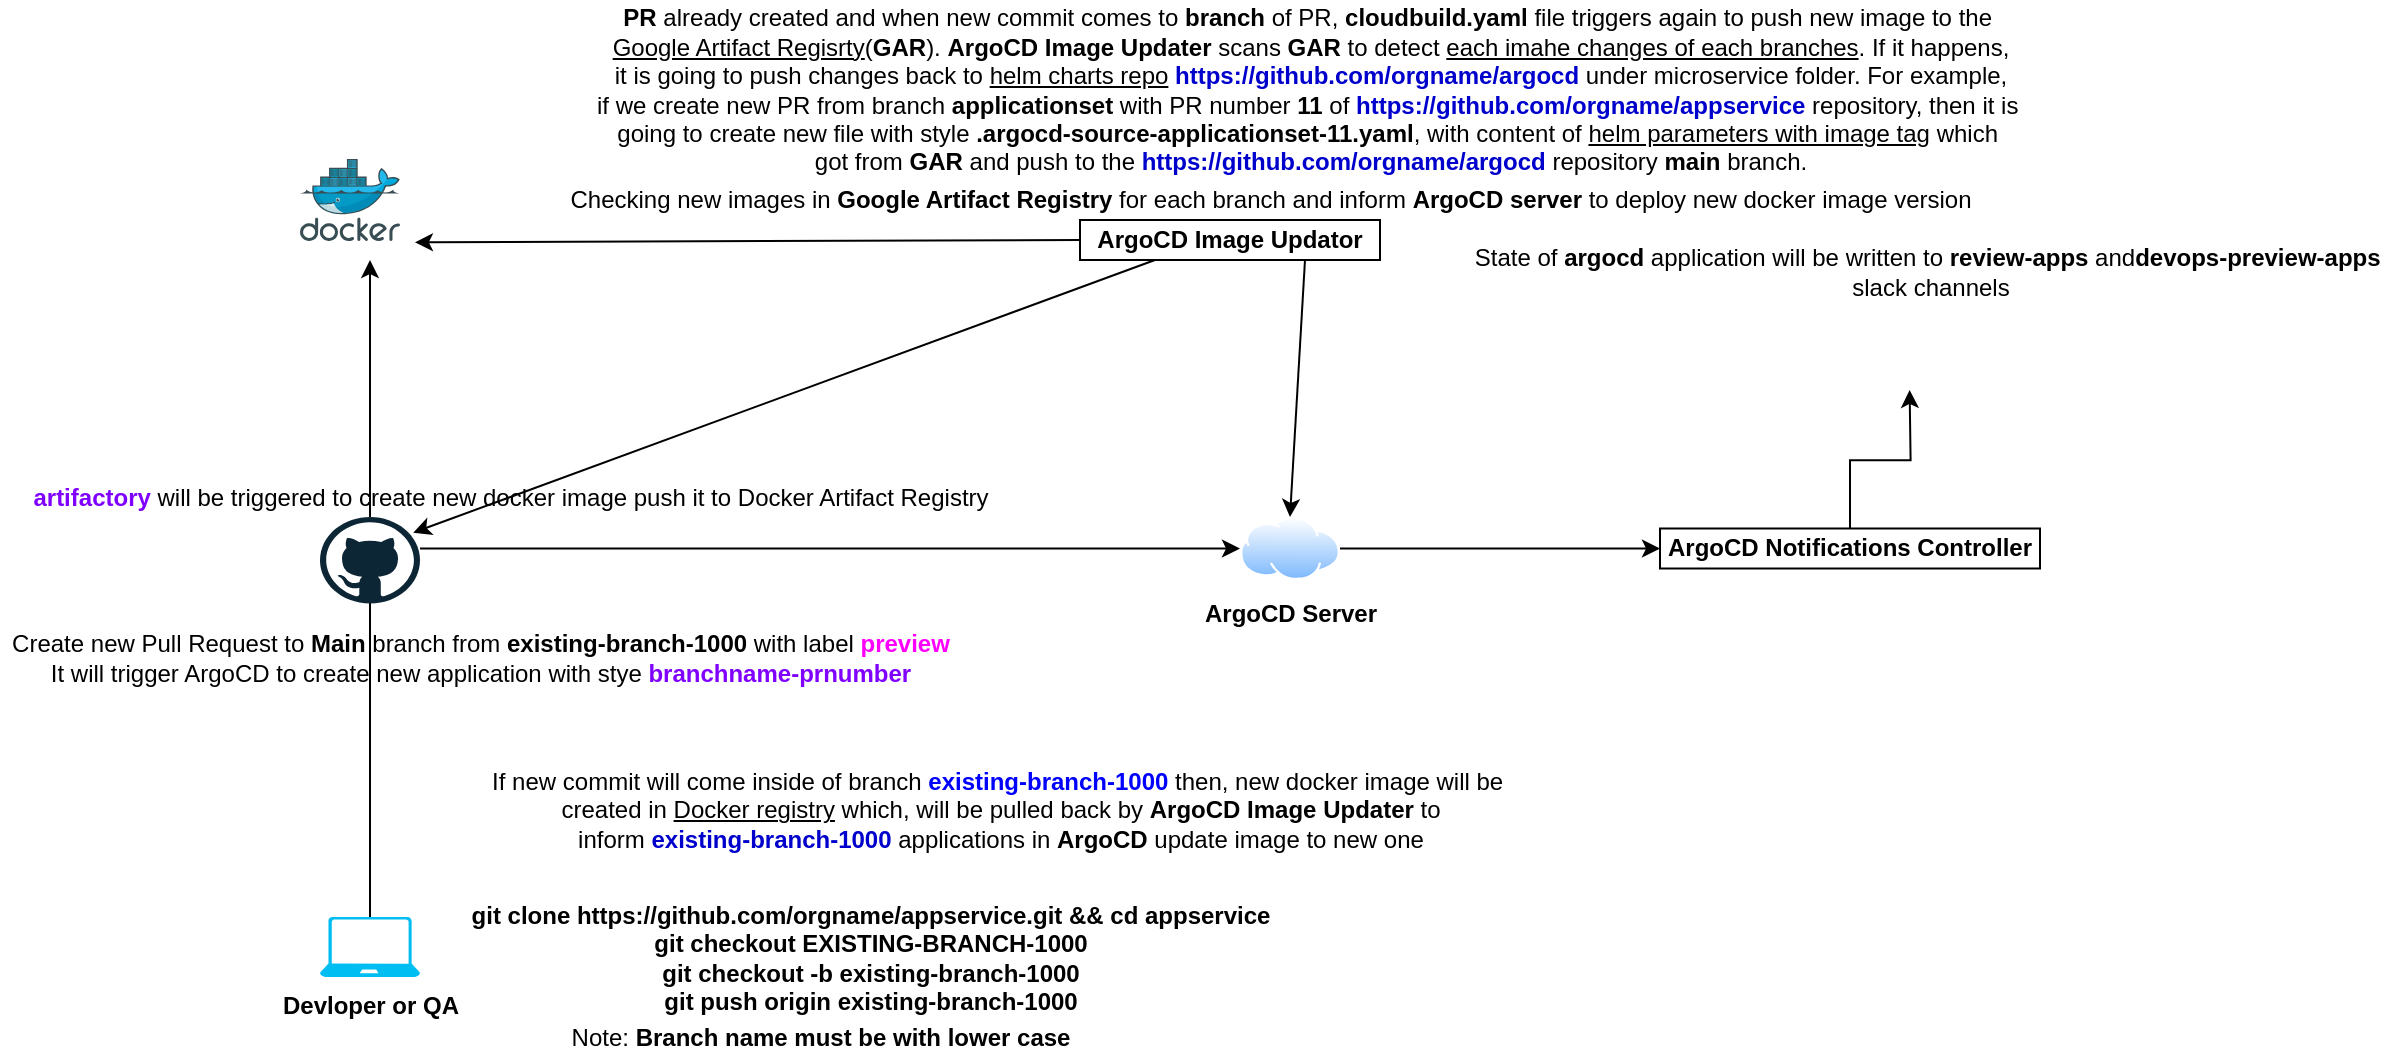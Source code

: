 <mxfile version="22.1.17" type="github">
  <diagram name="Page-1" id="cBbhvXb9hvGF_H_bD6u9">
    <mxGraphModel dx="1366" dy="689" grid="1" gridSize="10" guides="1" tooltips="1" connect="1" arrows="1" fold="1" page="1" pageScale="1" pageWidth="827" pageHeight="1169" math="0" shadow="0">
      <root>
        <mxCell id="0" />
        <mxCell id="1" parent="0" />
        <mxCell id="GIl-5HGIxEuM8NQa49To-3" style="edgeStyle=orthogonalEdgeStyle;rounded=0;orthogonalLoop=1;jettySize=auto;html=1;exitX=1;exitY=0.5;exitDx=0;exitDy=0;entryX=0;entryY=0.5;entryDx=0;entryDy=0;" edge="1" parent="1" source="GIl-5HGIxEuM8NQa49To-4" target="GIl-5HGIxEuM8NQa49To-24">
          <mxGeometry relative="1" as="geometry" />
        </mxCell>
        <mxCell id="GIl-5HGIxEuM8NQa49To-4" value="&lt;b&gt;ArgoCD Server&lt;/b&gt;" style="aspect=fixed;perimeter=ellipsePerimeter;html=1;align=center;shadow=0;dashed=0;spacingTop=3;image;image=img/lib/active_directory/internet_cloud.svg;" vertex="1" parent="1">
          <mxGeometry x="940" y="408.5" width="50" height="31.5" as="geometry" />
        </mxCell>
        <mxCell id="GIl-5HGIxEuM8NQa49To-6" value="&lt;b&gt;Devloper or QA&lt;/b&gt;" style="verticalLabelPosition=bottom;html=1;verticalAlign=top;align=center;strokeColor=none;fillColor=#00BEF2;shape=mxgraph.azure.laptop;pointerEvents=1;" vertex="1" parent="1">
          <mxGeometry x="480" y="608.5" width="50" height="30" as="geometry" />
        </mxCell>
        <mxCell id="GIl-5HGIxEuM8NQa49To-7" value="&lt;b&gt;git clone https://github.com/orgname/appservice.git &amp;amp;&amp;amp; cd&amp;nbsp;&lt;/b&gt;&lt;b&gt;appservice&lt;/b&gt;&lt;b&gt;&lt;br&gt;git checkout EXISTING-BRANCH-1000&lt;br&gt;git checkout -b existing-branch-1000&lt;br&gt;git push origin&amp;nbsp;&lt;/b&gt;&lt;b&gt;existing-branch-1000&lt;/b&gt;&lt;b&gt;&lt;br&gt;&lt;/b&gt;" style="text;html=1;resizable=0;autosize=1;align=center;verticalAlign=middle;points=[];fillColor=none;strokeColor=none;rounded=0;" vertex="1" parent="1">
          <mxGeometry x="550" y="598.5" width="410" height="60" as="geometry" />
        </mxCell>
        <mxCell id="GIl-5HGIxEuM8NQa49To-8" value="Note: &lt;b&gt;Branch name must be with lower case&lt;/b&gt;" style="text;html=1;resizable=0;autosize=1;align=center;verticalAlign=middle;points=[];fillColor=none;strokeColor=none;rounded=0;" vertex="1" parent="1">
          <mxGeometry x="595" y="658.5" width="270" height="20" as="geometry" />
        </mxCell>
        <mxCell id="GIl-5HGIxEuM8NQa49To-9" value="" style="endArrow=classic;html=1;rounded=0;" edge="1" parent="1">
          <mxGeometry width="50" height="50" relative="1" as="geometry">
            <mxPoint x="505" y="408.5" as="sourcePoint" />
            <mxPoint x="505" y="280" as="targetPoint" />
          </mxGeometry>
        </mxCell>
        <mxCell id="GIl-5HGIxEuM8NQa49To-10" value="Create new Pull Request to &lt;b&gt;Main &lt;/b&gt;branch from&amp;nbsp;&lt;b&gt;existing-branch-1000 &lt;/b&gt;with label &lt;b&gt;&lt;font color=&quot;#ff00ff&quot;&gt;preview&lt;br&gt;&lt;/font&gt;&lt;/b&gt;It will trigger ArgoCD to create new application with stye &lt;b&gt;&lt;font color=&quot;#7f00ff&quot;&gt;branchname-prnumber&lt;/font&gt;&lt;font color=&quot;#ff00ff&quot;&gt;&lt;br&gt;&lt;/font&gt;&lt;/b&gt;" style="text;html=1;resizable=0;autosize=1;align=center;verticalAlign=middle;points=[];fillColor=none;strokeColor=none;rounded=0;" vertex="1" parent="1">
          <mxGeometry x="320" y="463.5" width="480" height="30" as="geometry" />
        </mxCell>
        <mxCell id="GIl-5HGIxEuM8NQa49To-11" value="" style="endArrow=classic;html=1;rounded=0;fontColor=#FF00FF;entryX=0.5;entryY=1;entryDx=0;entryDy=0;exitX=0.5;exitY=0;exitDx=0;exitDy=0;exitPerimeter=0;" edge="1" parent="1" source="GIl-5HGIxEuM8NQa49To-6">
          <mxGeometry width="50" height="50" relative="1" as="geometry">
            <mxPoint x="500" y="608.5" as="sourcePoint" />
            <mxPoint x="505" y="440.0" as="targetPoint" />
          </mxGeometry>
        </mxCell>
        <mxCell id="GIl-5HGIxEuM8NQa49To-12" value="&lt;b&gt;artifactory&lt;/b&gt;&amp;nbsp;&lt;font color=&quot;#000000&quot;&gt;will be triggered to create new docker image push it to Docker Artifact Registry&lt;/font&gt;" style="text;html=1;resizable=0;autosize=1;align=center;verticalAlign=middle;points=[];fillColor=none;strokeColor=none;rounded=0;fontColor=#7F00FF;" vertex="1" parent="1">
          <mxGeometry x="325" y="383.5" width="500" height="30" as="geometry" />
        </mxCell>
        <mxCell id="GIl-5HGIxEuM8NQa49To-13" value="" style="endArrow=classic;html=1;rounded=0;fontColor=#000000;entryX=1;entryY=0.75;entryDx=0;entryDy=0;exitX=0;exitY=0.5;exitDx=0;exitDy=0;" edge="1" parent="1" source="GIl-5HGIxEuM8NQa49To-14">
          <mxGeometry width="50" height="50" relative="1" as="geometry">
            <mxPoint x="860" y="358.5" as="sourcePoint" />
            <mxPoint x="527.464" y="271.162" as="targetPoint" />
          </mxGeometry>
        </mxCell>
        <mxCell id="GIl-5HGIxEuM8NQa49To-14" value="&lt;b style=&quot;&quot;&gt;ArgoCD Image Updator&lt;/b&gt;" style="rounded=0;whiteSpace=wrap;html=1;fontColor=#000000;" vertex="1" parent="1">
          <mxGeometry x="860" y="260" width="150" height="20" as="geometry" />
        </mxCell>
        <mxCell id="GIl-5HGIxEuM8NQa49To-15" value="Checking new images in &lt;b&gt;Google Artifact Registry&lt;/b&gt; for each branch and inform &lt;b&gt;ArgoCD server &lt;/b&gt;to deploy new docker image version" style="text;html=1;resizable=0;autosize=1;align=center;verticalAlign=middle;points=[];fillColor=none;strokeColor=none;rounded=0;fontColor=#000000;" vertex="1" parent="1">
          <mxGeometry x="595" y="240" width="720" height="20" as="geometry" />
        </mxCell>
        <mxCell id="GIl-5HGIxEuM8NQa49To-16" value="" style="endArrow=classic;html=1;rounded=0;fontColor=#000000;exitX=1;exitY=0.5;exitDx=0;exitDy=0;entryX=0;entryY=0.5;entryDx=0;entryDy=0;" edge="1" parent="1" target="GIl-5HGIxEuM8NQa49To-4">
          <mxGeometry width="50" height="50" relative="1" as="geometry">
            <mxPoint x="530.0" y="424.25" as="sourcePoint" />
            <mxPoint x="900" y="428.5" as="targetPoint" />
          </mxGeometry>
        </mxCell>
        <mxCell id="GIl-5HGIxEuM8NQa49To-17" value="" style="endArrow=classic;html=1;rounded=0;entryX=0.5;entryY=0;entryDx=0;entryDy=0;exitX=0.75;exitY=1;exitDx=0;exitDy=0;" edge="1" parent="1" source="GIl-5HGIxEuM8NQa49To-14" target="GIl-5HGIxEuM8NQa49To-4">
          <mxGeometry width="50" height="50" relative="1" as="geometry">
            <mxPoint x="950" y="338.5" as="sourcePoint" />
            <mxPoint x="1000" y="288.5" as="targetPoint" />
          </mxGeometry>
        </mxCell>
        <mxCell id="GIl-5HGIxEuM8NQa49To-18" value="" style="endArrow=classic;html=1;rounded=0;exitX=0.25;exitY=1;exitDx=0;exitDy=0;" edge="1" parent="1" source="GIl-5HGIxEuM8NQa49To-14">
          <mxGeometry width="50" height="50" relative="1" as="geometry">
            <mxPoint x="750" y="348.5" as="sourcePoint" />
            <mxPoint x="526.609" y="416.33" as="targetPoint" />
          </mxGeometry>
        </mxCell>
        <mxCell id="GIl-5HGIxEuM8NQa49To-19" value="&lt;div&gt;If new commit will come inside of branch &lt;b&gt;&lt;font color=&quot;#0000ff&quot;&gt;existing-branch-1000&lt;/font&gt;&lt;/b&gt; then, new docker image will be&amp;nbsp;&lt;/div&gt;&lt;div&gt;created in &lt;u&gt;Docker registry&lt;/u&gt;&amp;nbsp;which, will be pulled back by &lt;b&gt;ArgoCD Image Updater&lt;/b&gt; to&lt;/div&gt;&lt;div&gt;inform &lt;b&gt;&lt;font color=&quot;#0000cc&quot;&gt;existing-branch-1000&lt;/font&gt;&lt;/b&gt; applications in &lt;b&gt;ArgoCD&lt;/b&gt; update image to new one&lt;/div&gt;" style="text;html=1;resizable=0;autosize=1;align=center;verticalAlign=middle;points=[];fillColor=none;strokeColor=none;rounded=0;" vertex="1" parent="1">
          <mxGeometry x="555" y="525" width="530" height="60" as="geometry" />
        </mxCell>
        <mxCell id="GIl-5HGIxEuM8NQa49To-20" value="&lt;div&gt;&lt;font color=&quot;#000000&quot;&gt;&lt;b&gt;PR&lt;/b&gt; already created and when new commit comes to &lt;b&gt;branch &lt;/b&gt;of PR, &lt;b&gt;cloudbuild.yaml&lt;/b&gt; file triggers again to push new image to the&amp;nbsp;&lt;/font&gt;&lt;/div&gt;&lt;div&gt;&lt;font color=&quot;#000000&quot;&gt;&lt;u&gt;Google Artifact Regisrty&lt;/u&gt;(&lt;b&gt;GAR&lt;/b&gt;). &lt;b&gt;ArgoCD Image Updater&lt;/b&gt; scans &lt;b&gt;GAR&lt;/b&gt; to detect &lt;u&gt;each imahe changes of each branches&lt;/u&gt;. If it happens,&lt;/font&gt;&lt;/div&gt;&lt;div&gt;&lt;font color=&quot;#000000&quot;&gt;it is going to push changes back to &lt;/font&gt;&lt;u style=&quot;color: rgb(0, 0, 0);&quot;&gt;helm charts repo&lt;/u&gt; &lt;b style=&quot;&quot;&gt;https://github.com/orgname/argocd&lt;/b&gt;&lt;font color=&quot;#000000&quot;&gt; under microservice folder. For example,&lt;/font&gt;&lt;/div&gt;&lt;div&gt;&lt;font color=&quot;#000000&quot;&gt;if we create new PR from branch &lt;/font&gt;&lt;b style=&quot;color: rgb(0, 0, 0);&quot;&gt;applicationset &lt;/b&gt;&lt;font color=&quot;#000000&quot;&gt;with PR number &lt;/font&gt;&lt;b style=&quot;color: rgb(0, 0, 0);&quot;&gt;11&lt;/b&gt;&lt;font color=&quot;#000000&quot;&gt; of &lt;/font&gt;&lt;b style=&quot;&quot;&gt;https://github.com/orgname/appservice&lt;/b&gt;&lt;font color=&quot;#000000&quot;&gt; repository, then it is&amp;nbsp;&lt;/font&gt;&lt;/div&gt;&lt;div&gt;&lt;font color=&quot;#000000&quot;&gt;going to create new file with style &lt;b&gt;.argocd-source-applicationset-11.yaml&lt;/b&gt;, with content of &lt;u&gt;helm parameters with image tag&lt;/u&gt; which&amp;nbsp;&lt;/font&gt;&lt;/div&gt;&lt;div&gt;&lt;font color=&quot;#000000&quot;&gt;got from &lt;/font&gt;&lt;b style=&quot;color: rgb(0, 0, 0);&quot;&gt;GAR&lt;/b&gt;&lt;font color=&quot;#000000&quot;&gt; and push to the &lt;/font&gt;&lt;b style=&quot;&quot;&gt;https://github.com/orgname/argocd&lt;/b&gt;&lt;font color=&quot;#000000&quot;&gt; repository &lt;/font&gt;&lt;b style=&quot;color: rgb(0, 0, 0);&quot;&gt;main&lt;/b&gt;&lt;font color=&quot;#000000&quot;&gt; branch.&lt;/font&gt;&lt;/div&gt;" style="text;html=1;resizable=0;autosize=1;align=center;verticalAlign=middle;points=[];fillColor=none;strokeColor=none;rounded=0;fontColor=#0000CC;" vertex="1" parent="1">
          <mxGeometry x="610" y="150" width="730" height="90" as="geometry" />
        </mxCell>
        <mxCell id="GIl-5HGIxEuM8NQa49To-22" value="State of &lt;b&gt;argocd&lt;/b&gt; application will be written to &lt;b&gt;review-apps&lt;/b&gt;&amp;nbsp;and&lt;b&gt;devops-preview-apps&amp;nbsp;&lt;/b&gt;&lt;br&gt;slack channels" style="text;html=1;resizable=0;autosize=1;align=center;verticalAlign=middle;points=[];fillColor=none;strokeColor=none;rounded=0;" vertex="1" parent="1">
          <mxGeometry x="1050" y="270.5" width="470" height="30" as="geometry" />
        </mxCell>
        <mxCell id="GIl-5HGIxEuM8NQa49To-23" style="edgeStyle=orthogonalEdgeStyle;rounded=0;orthogonalLoop=1;jettySize=auto;html=1;" edge="1" parent="1" source="GIl-5HGIxEuM8NQa49To-24">
          <mxGeometry relative="1" as="geometry">
            <mxPoint x="1274.81" y="345" as="targetPoint" />
          </mxGeometry>
        </mxCell>
        <mxCell id="GIl-5HGIxEuM8NQa49To-24" value="&lt;b style=&quot;&quot;&gt;ArgoCD Notifications Controller&lt;/b&gt;" style="rounded=0;whiteSpace=wrap;html=1;fontColor=#000000;" vertex="1" parent="1">
          <mxGeometry x="1150" y="414.25" width="190" height="20" as="geometry" />
        </mxCell>
        <mxCell id="GIl-5HGIxEuM8NQa49To-25" value="" style="image;sketch=0;aspect=fixed;html=1;points=[];align=center;fontSize=12;image=img/lib/mscae/Docker.svg;" vertex="1" parent="1">
          <mxGeometry x="470" y="229.5" width="50" height="41" as="geometry" />
        </mxCell>
        <mxCell id="GIl-5HGIxEuM8NQa49To-26" value="" style="dashed=0;outlineConnect=0;html=1;align=center;labelPosition=center;verticalLabelPosition=bottom;verticalAlign=top;shape=mxgraph.weblogos.github" vertex="1" parent="1">
          <mxGeometry x="480" y="408.5" width="50" height="43.25" as="geometry" />
        </mxCell>
        <mxCell id="GIl-5HGIxEuM8NQa49To-27" value="" style="shape=image;html=1;verticalAlign=top;verticalLabelPosition=bottom;labelBackgroundColor=#ffffff;imageAspect=0;aspect=fixed;image=https://cdn2.iconfinder.com/data/icons/social-media-2285/512/1_Slack_colored_svg-128.png" vertex="1" parent="1">
          <mxGeometry x="1260" y="310" width="30" height="30" as="geometry" />
        </mxCell>
      </root>
    </mxGraphModel>
  </diagram>
</mxfile>
